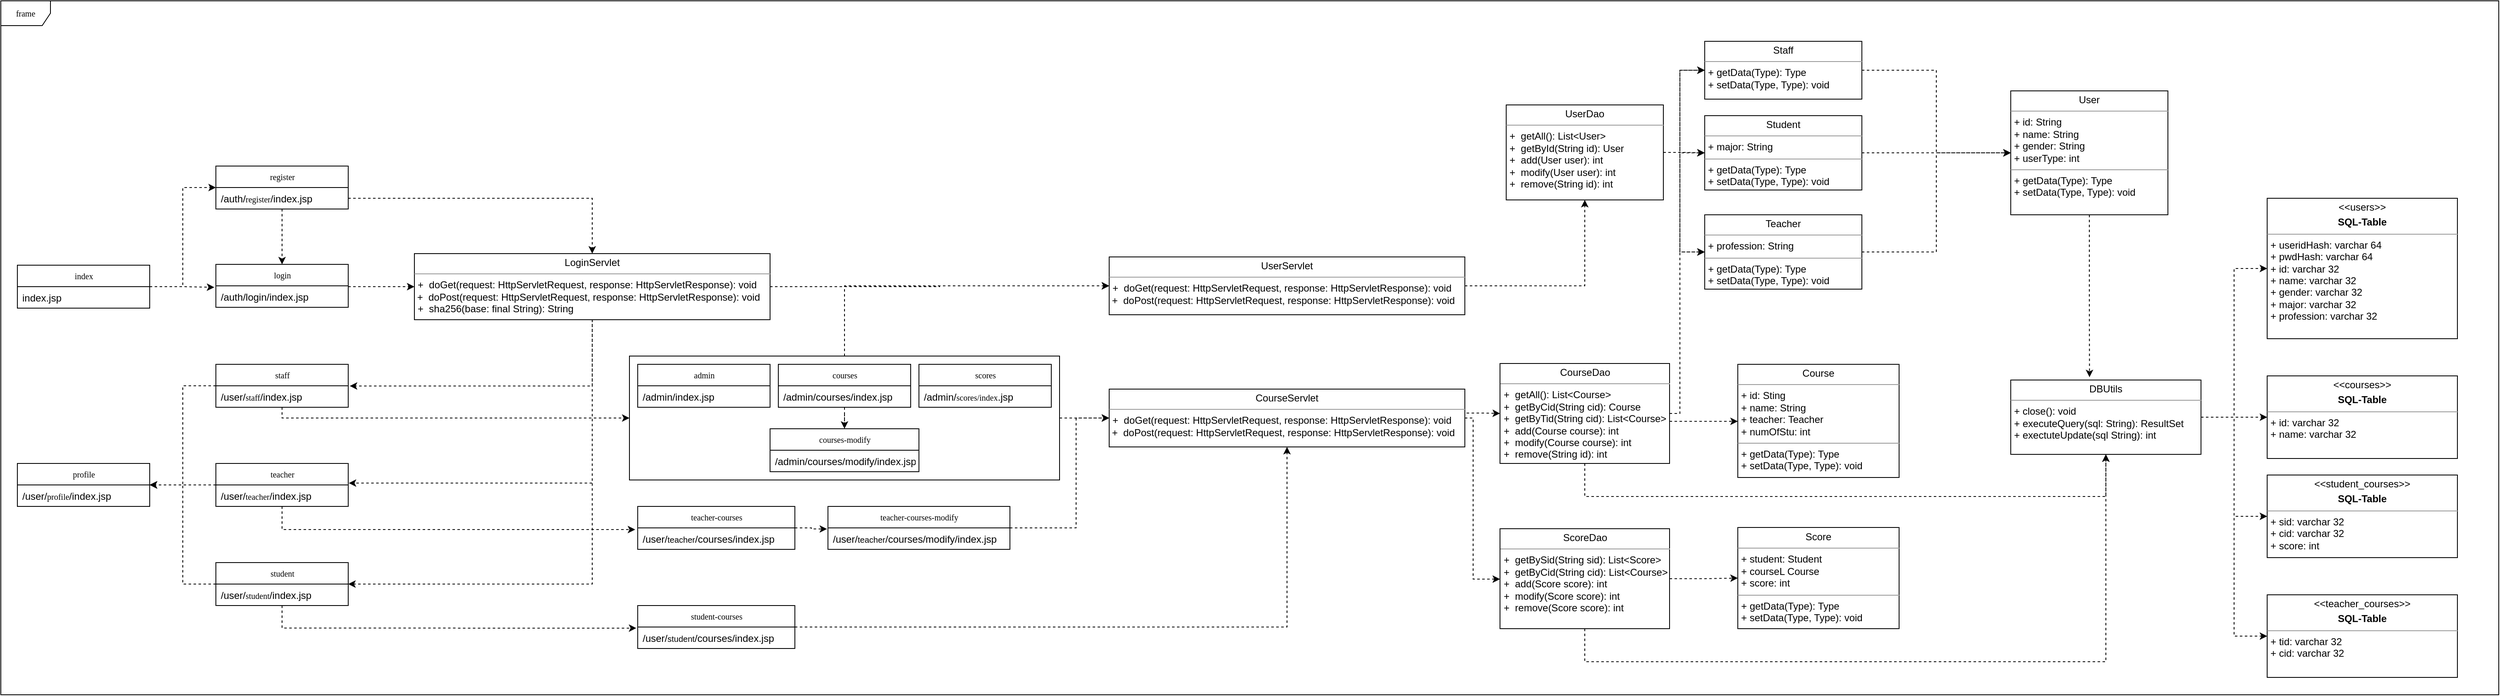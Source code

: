 <mxfile version="14.9.3" type="device"><diagram name="Page-1" id="c4acf3e9-155e-7222-9cf6-157b1a14988f"><mxGraphModel dx="1422" dy="2962" grid="1" gridSize="10" guides="1" tooltips="1" connect="1" arrows="1" fold="1" page="1" pageScale="1" pageWidth="850" pageHeight="1100" background="none" math="0" shadow="0"><root><mxCell id="0"/><mxCell id="1" parent="0"/><mxCell id="yhFn9Slzjiiw15T19xaP-1" value="frame" style="shape=umlFrame;whiteSpace=wrap;html=1;rounded=0;shadow=0;comic=0;labelBackgroundColor=none;strokeWidth=1;fontFamily=Verdana;fontSize=10;align=center;" parent="1" vertex="1"><mxGeometry x="20" y="-1120" width="3020" height="840" as="geometry"/></mxCell><mxCell id="yhFn9Slzjiiw15T19xaP-74" style="edgeStyle=orthogonalEdgeStyle;rounded=0;orthogonalLoop=1;jettySize=auto;html=1;entryX=0;entryY=0.5;entryDx=0;entryDy=0;dashed=1;" parent="1" source="yhFn9Slzjiiw15T19xaP-53" target="yhFn9Slzjiiw15T19xaP-21" edge="1"><mxGeometry relative="1" as="geometry"><Array as="points"><mxPoint x="1040" y="-775"/></Array></mxGeometry></mxCell><mxCell id="yhFn9Slzjiiw15T19xaP-75" style="edgeStyle=orthogonalEdgeStyle;rounded=0;orthogonalLoop=1;jettySize=auto;html=1;entryX=0;entryY=0.5;entryDx=0;entryDy=0;dashed=1;" parent="1" source="yhFn9Slzjiiw15T19xaP-53" target="yhFn9Slzjiiw15T19xaP-72" edge="1"><mxGeometry relative="1" as="geometry"/></mxCell><mxCell id="yhFn9Slzjiiw15T19xaP-53" value="" style="rounded=0;whiteSpace=wrap;html=1;fillColor=none;" parent="1" vertex="1"><mxGeometry x="780" y="-690" width="520" height="150" as="geometry"/></mxCell><mxCell id="yhFn9Slzjiiw15T19xaP-11" style="edgeStyle=orthogonalEdgeStyle;rounded=0;orthogonalLoop=1;jettySize=auto;html=1;exitX=1;exitY=0.5;exitDx=0;exitDy=0;entryX=-0.012;entryY=0.069;entryDx=0;entryDy=0;entryPerimeter=0;dashed=1;" parent="1" source="yhFn9Slzjiiw15T19xaP-2" target="yhFn9Slzjiiw15T19xaP-6" edge="1"><mxGeometry relative="1" as="geometry"/></mxCell><mxCell id="yhFn9Slzjiiw15T19xaP-12" style="edgeStyle=orthogonalEdgeStyle;rounded=0;orthogonalLoop=1;jettySize=auto;html=1;exitX=1;exitY=0.5;exitDx=0;exitDy=0;entryX=0;entryY=0.5;entryDx=0;entryDy=0;dashed=1;" parent="1" source="yhFn9Slzjiiw15T19xaP-2" target="yhFn9Slzjiiw15T19xaP-8" edge="1"><mxGeometry relative="1" as="geometry"/></mxCell><mxCell id="yhFn9Slzjiiw15T19xaP-2" value="index" style="swimlane;html=1;fontStyle=0;childLayout=stackLayout;horizontal=1;startSize=26;fillColor=none;horizontalStack=0;resizeParent=1;resizeLast=0;collapsible=1;marginBottom=0;swimlaneFillColor=#ffffff;rounded=0;shadow=0;comic=0;labelBackgroundColor=none;strokeWidth=1;fontFamily=Verdana;fontSize=10;align=center;" parent="1" vertex="1"><mxGeometry x="40" y="-800" width="160" height="52" as="geometry"/></mxCell><mxCell id="yhFn9Slzjiiw15T19xaP-3" value="index.jsp" style="text;html=1;strokeColor=none;fillColor=none;align=left;verticalAlign=top;spacingLeft=4;spacingRight=4;whiteSpace=wrap;overflow=hidden;rotatable=0;points=[[0,0.5],[1,0.5]];portConstraint=eastwest;" parent="yhFn9Slzjiiw15T19xaP-2" vertex="1"><mxGeometry y="26" width="160" height="26" as="geometry"/></mxCell><mxCell id="yhFn9Slzjiiw15T19xaP-28" style="edgeStyle=orthogonalEdgeStyle;rounded=0;orthogonalLoop=1;jettySize=auto;html=1;entryX=0;entryY=0.5;entryDx=0;entryDy=0;dashed=1;" parent="1" source="yhFn9Slzjiiw15T19xaP-5" target="yhFn9Slzjiiw15T19xaP-22" edge="1"><mxGeometry relative="1" as="geometry"><Array as="points"><mxPoint x="460" y="-774"/><mxPoint x="460" y="-774"/></Array></mxGeometry></mxCell><mxCell id="yhFn9Slzjiiw15T19xaP-5" value="login" style="swimlane;html=1;fontStyle=0;childLayout=stackLayout;horizontal=1;startSize=26;fillColor=none;horizontalStack=0;resizeParent=1;resizeLast=0;collapsible=1;marginBottom=0;swimlaneFillColor=#ffffff;rounded=0;shadow=0;comic=0;labelBackgroundColor=none;strokeWidth=1;fontFamily=Verdana;fontSize=10;align=center;" parent="1" vertex="1"><mxGeometry x="280" y="-801" width="160" height="52" as="geometry"/></mxCell><mxCell id="yhFn9Slzjiiw15T19xaP-6" value="/auth/login/index.jsp" style="text;html=1;strokeColor=none;fillColor=none;align=left;verticalAlign=top;spacingLeft=4;spacingRight=4;whiteSpace=wrap;overflow=hidden;rotatable=0;points=[[0,0.5],[1,0.5]];portConstraint=eastwest;" parent="yhFn9Slzjiiw15T19xaP-5" vertex="1"><mxGeometry y="26" width="160" height="26" as="geometry"/></mxCell><mxCell id="yhFn9Slzjiiw15T19xaP-35" style="edgeStyle=orthogonalEdgeStyle;rounded=0;orthogonalLoop=1;jettySize=auto;html=1;dashed=1;" parent="1" source="yhFn9Slzjiiw15T19xaP-8" target="yhFn9Slzjiiw15T19xaP-5" edge="1"><mxGeometry relative="1" as="geometry"/></mxCell><mxCell id="yhFn9Slzjiiw15T19xaP-8" value="register" style="swimlane;html=1;fontStyle=0;childLayout=stackLayout;horizontal=1;startSize=26;fillColor=none;horizontalStack=0;resizeParent=1;resizeLast=0;collapsible=1;marginBottom=0;swimlaneFillColor=#ffffff;rounded=0;shadow=0;comic=0;labelBackgroundColor=none;strokeWidth=1;fontFamily=Verdana;fontSize=10;align=center;" parent="1" vertex="1"><mxGeometry x="280" y="-920" width="160" height="52" as="geometry"><mxRectangle x="210" y="-602" width="80" height="26" as="alternateBounds"/></mxGeometry></mxCell><mxCell id="yhFn9Slzjiiw15T19xaP-9" value="/auth/&lt;span style=&quot;font-family: &amp;#34;verdana&amp;#34; ; font-size: 10px ; text-align: center&quot;&gt;register&lt;/span&gt;/index.jsp" style="text;html=1;strokeColor=none;fillColor=none;align=left;verticalAlign=top;spacingLeft=4;spacingRight=4;whiteSpace=wrap;overflow=hidden;rotatable=0;points=[[0,0.5],[1,0.5]];portConstraint=eastwest;" parent="yhFn9Slzjiiw15T19xaP-8" vertex="1"><mxGeometry y="26" width="160" height="26" as="geometry"/></mxCell><mxCell id="yhFn9Slzjiiw15T19xaP-56" style="edgeStyle=orthogonalEdgeStyle;rounded=0;orthogonalLoop=1;jettySize=auto;html=1;entryX=1;entryY=0.5;entryDx=0;entryDy=0;dashed=1;" parent="1" source="yhFn9Slzjiiw15T19xaP-15" target="yhFn9Slzjiiw15T19xaP-36" edge="1"><mxGeometry relative="1" as="geometry"/></mxCell><mxCell id="yhFn9Slzjiiw15T19xaP-62" style="edgeStyle=orthogonalEdgeStyle;rounded=0;orthogonalLoop=1;jettySize=auto;html=1;entryX=0;entryY=0.5;entryDx=0;entryDy=0;dashed=1;" parent="1" source="yhFn9Slzjiiw15T19xaP-15" target="yhFn9Slzjiiw15T19xaP-53" edge="1"><mxGeometry relative="1" as="geometry"><Array as="points"><mxPoint x="360" y="-615"/></Array></mxGeometry></mxCell><mxCell id="yhFn9Slzjiiw15T19xaP-15" value="staff" style="swimlane;html=1;fontStyle=0;childLayout=stackLayout;horizontal=1;startSize=26;fillColor=none;horizontalStack=0;resizeParent=1;resizeLast=0;collapsible=1;marginBottom=0;swimlaneFillColor=#ffffff;rounded=0;shadow=0;comic=0;labelBackgroundColor=none;strokeWidth=1;fontFamily=Verdana;fontSize=10;align=center;" parent="1" vertex="1"><mxGeometry x="280" y="-680" width="160" height="52" as="geometry"><mxRectangle x="210" y="-602" width="80" height="26" as="alternateBounds"/></mxGeometry></mxCell><mxCell id="yhFn9Slzjiiw15T19xaP-16" value="/user/&lt;span style=&quot;font-family: &amp;#34;verdana&amp;#34; ; font-size: 10px ; text-align: center&quot;&gt;staff&lt;/span&gt;/index.jsp" style="text;html=1;strokeColor=none;fillColor=none;align=left;verticalAlign=top;spacingLeft=4;spacingRight=4;whiteSpace=wrap;overflow=hidden;rotatable=0;points=[[0,0.5],[1,0.5]];portConstraint=eastwest;" parent="yhFn9Slzjiiw15T19xaP-15" vertex="1"><mxGeometry y="26" width="160" height="26" as="geometry"/></mxCell><mxCell id="yhFn9Slzjiiw15T19xaP-57" style="edgeStyle=orthogonalEdgeStyle;rounded=0;orthogonalLoop=1;jettySize=auto;html=1;dashed=1;" parent="1" source="yhFn9Slzjiiw15T19xaP-17" edge="1"><mxGeometry relative="1" as="geometry"><mxPoint x="200" y="-534.0" as="targetPoint"/></mxGeometry></mxCell><mxCell id="yhFn9Slzjiiw15T19xaP-67" style="edgeStyle=orthogonalEdgeStyle;rounded=0;orthogonalLoop=1;jettySize=auto;html=1;entryX=-0.016;entryY=0.077;entryDx=0;entryDy=0;entryPerimeter=0;dashed=1;" parent="1" source="yhFn9Slzjiiw15T19xaP-17" target="yhFn9Slzjiiw15T19xaP-66" edge="1"><mxGeometry relative="1" as="geometry"/></mxCell><mxCell id="yhFn9Slzjiiw15T19xaP-17" value="teacher" style="swimlane;html=1;fontStyle=0;childLayout=stackLayout;horizontal=1;startSize=26;fillColor=none;horizontalStack=0;resizeParent=1;resizeLast=0;collapsible=1;marginBottom=0;swimlaneFillColor=#ffffff;rounded=0;shadow=0;comic=0;labelBackgroundColor=none;strokeWidth=1;fontFamily=Verdana;fontSize=10;align=center;" parent="1" vertex="1"><mxGeometry x="280" y="-560" width="160" height="52" as="geometry"><mxRectangle x="210" y="-602" width="80" height="26" as="alternateBounds"/></mxGeometry></mxCell><mxCell id="yhFn9Slzjiiw15T19xaP-18" value="/user/&lt;span style=&quot;font-family: &amp;#34;verdana&amp;#34; ; font-size: 10px ; text-align: center&quot;&gt;teacher&lt;/span&gt;/index.jsp" style="text;html=1;strokeColor=none;fillColor=none;align=left;verticalAlign=top;spacingLeft=4;spacingRight=4;whiteSpace=wrap;overflow=hidden;rotatable=0;points=[[0,0.5],[1,0.5]];portConstraint=eastwest;" parent="yhFn9Slzjiiw15T19xaP-17" vertex="1"><mxGeometry y="26" width="160" height="26" as="geometry"/></mxCell><mxCell id="yhFn9Slzjiiw15T19xaP-59" style="edgeStyle=orthogonalEdgeStyle;rounded=0;orthogonalLoop=1;jettySize=auto;html=1;entryX=1;entryY=0.5;entryDx=0;entryDy=0;dashed=1;" parent="1" source="yhFn9Slzjiiw15T19xaP-19" target="yhFn9Slzjiiw15T19xaP-36" edge="1"><mxGeometry relative="1" as="geometry"/></mxCell><mxCell id="yhFn9Slzjiiw15T19xaP-68" style="edgeStyle=orthogonalEdgeStyle;rounded=0;orthogonalLoop=1;jettySize=auto;html=1;entryX=-0.009;entryY=0.051;entryDx=0;entryDy=0;entryPerimeter=0;dashed=1;" parent="1" source="yhFn9Slzjiiw15T19xaP-19" target="yhFn9Slzjiiw15T19xaP-64" edge="1"><mxGeometry relative="1" as="geometry"/></mxCell><mxCell id="yhFn9Slzjiiw15T19xaP-19" value="student" style="swimlane;html=1;fontStyle=0;childLayout=stackLayout;horizontal=1;startSize=26;fillColor=none;horizontalStack=0;resizeParent=1;resizeLast=0;collapsible=1;marginBottom=0;swimlaneFillColor=#ffffff;rounded=0;shadow=0;comic=0;labelBackgroundColor=none;strokeWidth=1;fontFamily=Verdana;fontSize=10;align=center;" parent="1" vertex="1"><mxGeometry x="280" y="-440" width="160" height="52" as="geometry"><mxRectangle x="210" y="-602" width="80" height="26" as="alternateBounds"/></mxGeometry></mxCell><mxCell id="yhFn9Slzjiiw15T19xaP-20" value="/user/&lt;span style=&quot;font-family: &amp;#34;verdana&amp;#34; ; font-size: 10px ; text-align: center&quot;&gt;student&lt;/span&gt;/index.jsp" style="text;html=1;strokeColor=none;fillColor=none;align=left;verticalAlign=top;spacingLeft=4;spacingRight=4;whiteSpace=wrap;overflow=hidden;rotatable=0;points=[[0,0.5],[1,0.5]];portConstraint=eastwest;" parent="yhFn9Slzjiiw15T19xaP-19" vertex="1"><mxGeometry y="26" width="160" height="26" as="geometry"/></mxCell><mxCell id="yhFn9Slzjiiw15T19xaP-113" style="edgeStyle=orthogonalEdgeStyle;rounded=0;orthogonalLoop=1;jettySize=auto;html=1;entryX=0.5;entryY=1;entryDx=0;entryDy=0;dashed=1;" parent="1" source="yhFn9Slzjiiw15T19xaP-21" target="yhFn9Slzjiiw15T19xaP-81" edge="1"><mxGeometry relative="1" as="geometry"/></mxCell><mxCell id="yhFn9Slzjiiw15T19xaP-21" value="&lt;p style=&quot;margin: 0px ; margin-top: 4px ; text-align: center&quot;&gt;UserServlet&lt;/p&gt;&lt;hr size=&quot;1&quot;&gt;&lt;p style=&quot;margin: 0px ; margin-left: 4px&quot;&gt;+&amp;nbsp; doGet(request: HttpServletRequest, response: HttpServletResponse): void&lt;/p&gt;&amp;nbsp;+&amp;nbsp; doPost(request: HttpServletRequest, response: HttpServletResponse): void" style="verticalAlign=top;align=left;overflow=fill;fontSize=12;fontFamily=Helvetica;html=1;rounded=0;shadow=0;comic=0;labelBackgroundColor=none;strokeWidth=1" parent="1" vertex="1"><mxGeometry x="1360" y="-810" width="430" height="70" as="geometry"/></mxCell><mxCell id="yhFn9Slzjiiw15T19xaP-30" style="edgeStyle=orthogonalEdgeStyle;rounded=0;orthogonalLoop=1;jettySize=auto;html=1;entryX=1.004;entryY=-0.086;entryDx=0;entryDy=0;entryPerimeter=0;dashed=1;" parent="1" source="yhFn9Slzjiiw15T19xaP-22" target="yhFn9Slzjiiw15T19xaP-18" edge="1"><mxGeometry relative="1" as="geometry"/></mxCell><mxCell id="yhFn9Slzjiiw15T19xaP-31" style="edgeStyle=orthogonalEdgeStyle;rounded=0;orthogonalLoop=1;jettySize=auto;html=1;entryX=1.012;entryY=0.046;entryDx=0;entryDy=0;entryPerimeter=0;dashed=1;" parent="1" edge="1"><mxGeometry relative="1" as="geometry"><mxPoint x="735" y="-735" as="sourcePoint"/><mxPoint x="441.92" y="-653.804" as="targetPoint"/><Array as="points"><mxPoint x="735" y="-654"/></Array></mxGeometry></mxCell><mxCell id="yhFn9Slzjiiw15T19xaP-32" style="edgeStyle=orthogonalEdgeStyle;rounded=0;orthogonalLoop=1;jettySize=auto;html=1;entryX=1;entryY=0.5;entryDx=0;entryDy=0;dashed=1;" parent="1" source="yhFn9Slzjiiw15T19xaP-22" target="yhFn9Slzjiiw15T19xaP-19" edge="1"><mxGeometry relative="1" as="geometry"><Array as="points"><mxPoint x="735" y="-414"/></Array></mxGeometry></mxCell><mxCell id="yhFn9Slzjiiw15T19xaP-73" style="edgeStyle=orthogonalEdgeStyle;rounded=0;orthogonalLoop=1;jettySize=auto;html=1;entryX=0;entryY=0.5;entryDx=0;entryDy=0;dashed=1;" parent="1" source="yhFn9Slzjiiw15T19xaP-22" target="yhFn9Slzjiiw15T19xaP-21" edge="1"><mxGeometry relative="1" as="geometry"/></mxCell><mxCell id="yhFn9Slzjiiw15T19xaP-22" value="&lt;p style=&quot;margin: 0px ; margin-top: 4px ; text-align: center&quot;&gt;LoginServlet&lt;/p&gt;&lt;hr size=&quot;1&quot;&gt;&lt;p style=&quot;margin: 0px ; margin-left: 4px&quot;&gt;+&amp;nbsp; doGet(request: HttpServletRequest, response: HttpServletResponse): void&lt;/p&gt;&amp;nbsp;+&amp;nbsp; doPost(request: HttpServletRequest, response: HttpServletResponse): void&lt;br&gt;&lt;p style=&quot;margin: 0px ; margin-left: 4px&quot;&gt;+&amp;nbsp; sha256(base: final String): String&lt;/p&gt;" style="verticalAlign=top;align=left;overflow=fill;fontSize=12;fontFamily=Helvetica;html=1;rounded=0;shadow=0;comic=0;labelBackgroundColor=none;strokeWidth=1" parent="1" vertex="1"><mxGeometry x="520" y="-814" width="430" height="80" as="geometry"/></mxCell><mxCell id="yhFn9Slzjiiw15T19xaP-34" style="edgeStyle=orthogonalEdgeStyle;rounded=0;orthogonalLoop=1;jettySize=auto;html=1;dashed=1;entryX=0.5;entryY=0;entryDx=0;entryDy=0;" parent="1" source="yhFn9Slzjiiw15T19xaP-9" target="yhFn9Slzjiiw15T19xaP-22" edge="1"><mxGeometry relative="1" as="geometry"><mxPoint x="520" y="-881" as="targetPoint"/></mxGeometry></mxCell><mxCell id="yhFn9Slzjiiw15T19xaP-36" value="profile" style="swimlane;html=1;fontStyle=0;childLayout=stackLayout;horizontal=1;startSize=26;fillColor=none;horizontalStack=0;resizeParent=1;resizeLast=0;collapsible=1;marginBottom=0;swimlaneFillColor=#ffffff;rounded=0;shadow=0;comic=0;labelBackgroundColor=none;strokeWidth=1;fontFamily=Verdana;fontSize=10;align=center;" parent="1" vertex="1"><mxGeometry x="40" y="-560" width="160" height="52" as="geometry"><mxRectangle x="210" y="-602" width="80" height="26" as="alternateBounds"/></mxGeometry></mxCell><mxCell id="yhFn9Slzjiiw15T19xaP-37" value="&lt;div style=&quot;text-align: center&quot;&gt;&lt;span&gt;/user/&lt;/span&gt;&lt;span style=&quot;font-size: 10px&quot;&gt;&lt;font face=&quot;verdana&quot;&gt;profile&lt;/font&gt;&lt;/span&gt;&lt;span&gt;/index.jsp&lt;/span&gt;&lt;/div&gt;" style="text;html=1;strokeColor=none;fillColor=none;align=left;verticalAlign=top;spacingLeft=4;spacingRight=4;whiteSpace=wrap;overflow=hidden;rotatable=0;points=[[0,0.5],[1,0.5]];portConstraint=eastwest;" parent="yhFn9Slzjiiw15T19xaP-36" vertex="1"><mxGeometry y="26" width="160" height="26" as="geometry"/></mxCell><mxCell id="yhFn9Slzjiiw15T19xaP-38" value="admin" style="swimlane;html=1;fontStyle=0;childLayout=stackLayout;horizontal=1;startSize=26;fillColor=none;horizontalStack=0;resizeParent=1;resizeLast=0;collapsible=1;marginBottom=0;swimlaneFillColor=#ffffff;rounded=0;shadow=0;comic=0;labelBackgroundColor=none;strokeWidth=1;fontFamily=Verdana;fontSize=10;align=center;" parent="1" vertex="1"><mxGeometry x="790" y="-680" width="160" height="52" as="geometry"><mxRectangle x="210" y="-602" width="80" height="26" as="alternateBounds"/></mxGeometry></mxCell><mxCell id="yhFn9Slzjiiw15T19xaP-39" value="/admin/index.jsp" style="text;html=1;strokeColor=none;fillColor=none;align=left;verticalAlign=top;spacingLeft=4;spacingRight=4;whiteSpace=wrap;overflow=hidden;rotatable=0;points=[[0,0.5],[1,0.5]];portConstraint=eastwest;" parent="yhFn9Slzjiiw15T19xaP-38" vertex="1"><mxGeometry y="26" width="160" height="26" as="geometry"/></mxCell><mxCell id="yhFn9Slzjiiw15T19xaP-55" style="edgeStyle=orthogonalEdgeStyle;rounded=0;orthogonalLoop=1;jettySize=auto;html=1;dashed=1;" parent="1" source="yhFn9Slzjiiw15T19xaP-40" target="yhFn9Slzjiiw15T19xaP-48" edge="1"><mxGeometry relative="1" as="geometry"/></mxCell><mxCell id="yhFn9Slzjiiw15T19xaP-40" value="courses" style="swimlane;html=1;fontStyle=0;childLayout=stackLayout;horizontal=1;startSize=26;fillColor=none;horizontalStack=0;resizeParent=1;resizeLast=0;collapsible=1;marginBottom=0;swimlaneFillColor=#ffffff;rounded=0;shadow=0;comic=0;labelBackgroundColor=none;strokeWidth=1;fontFamily=Verdana;fontSize=10;align=center;" parent="1" vertex="1"><mxGeometry x="960" y="-680" width="160" height="52" as="geometry"><mxRectangle x="210" y="-602" width="80" height="26" as="alternateBounds"/></mxGeometry></mxCell><mxCell id="yhFn9Slzjiiw15T19xaP-41" value="/admin/courses/index.jsp" style="text;html=1;strokeColor=none;fillColor=none;align=left;verticalAlign=top;spacingLeft=4;spacingRight=4;whiteSpace=wrap;overflow=hidden;rotatable=0;points=[[0,0.5],[1,0.5]];portConstraint=eastwest;" parent="yhFn9Slzjiiw15T19xaP-40" vertex="1"><mxGeometry y="26" width="160" height="26" as="geometry"/></mxCell><mxCell id="yhFn9Slzjiiw15T19xaP-46" value="scores" style="swimlane;html=1;fontStyle=0;childLayout=stackLayout;horizontal=1;startSize=26;fillColor=none;horizontalStack=0;resizeParent=1;resizeLast=0;collapsible=1;marginBottom=0;swimlaneFillColor=#ffffff;rounded=0;shadow=0;comic=0;labelBackgroundColor=none;strokeWidth=1;fontFamily=Verdana;fontSize=10;align=center;" parent="1" vertex="1"><mxGeometry x="1130" y="-680" width="160" height="52" as="geometry"><mxRectangle x="210" y="-602" width="80" height="26" as="alternateBounds"/></mxGeometry></mxCell><mxCell id="yhFn9Slzjiiw15T19xaP-47" value="/admin/&lt;span style=&quot;font-family: &amp;#34;verdana&amp;#34; ; font-size: 10px ; text-align: center&quot;&gt;scores/index&lt;/span&gt;.jsp" style="text;html=1;strokeColor=none;fillColor=none;align=left;verticalAlign=top;spacingLeft=4;spacingRight=4;whiteSpace=wrap;overflow=hidden;rotatable=0;points=[[0,0.5],[1,0.5]];portConstraint=eastwest;" parent="yhFn9Slzjiiw15T19xaP-46" vertex="1"><mxGeometry y="26" width="160" height="26" as="geometry"/></mxCell><mxCell id="yhFn9Slzjiiw15T19xaP-48" value="courses-modify" style="swimlane;html=1;fontStyle=0;childLayout=stackLayout;horizontal=1;startSize=26;fillColor=none;horizontalStack=0;resizeParent=1;resizeLast=0;collapsible=1;marginBottom=0;swimlaneFillColor=#ffffff;rounded=0;shadow=0;comic=0;labelBackgroundColor=none;strokeWidth=1;fontFamily=Verdana;fontSize=10;align=center;" parent="1" vertex="1"><mxGeometry x="950" y="-602" width="180" height="52" as="geometry"><mxRectangle x="210" y="-602" width="80" height="26" as="alternateBounds"/></mxGeometry></mxCell><mxCell id="yhFn9Slzjiiw15T19xaP-49" value="/admin/courses/modify/index.jsp" style="text;html=1;strokeColor=none;fillColor=none;align=left;verticalAlign=top;spacingLeft=4;spacingRight=4;whiteSpace=wrap;overflow=hidden;rotatable=0;points=[[0,0.5],[1,0.5]];portConstraint=eastwest;" parent="yhFn9Slzjiiw15T19xaP-48" vertex="1"><mxGeometry y="26" width="180" height="26" as="geometry"/></mxCell><mxCell id="yhFn9Slzjiiw15T19xaP-77" style="edgeStyle=orthogonalEdgeStyle;rounded=0;orthogonalLoop=1;jettySize=auto;html=1;entryX=0.5;entryY=1;entryDx=0;entryDy=0;dashed=1;" parent="1" source="yhFn9Slzjiiw15T19xaP-63" target="yhFn9Slzjiiw15T19xaP-72" edge="1"><mxGeometry relative="1" as="geometry"/></mxCell><mxCell id="yhFn9Slzjiiw15T19xaP-63" value="student-courses" style="swimlane;html=1;fontStyle=0;childLayout=stackLayout;horizontal=1;startSize=26;fillColor=none;horizontalStack=0;resizeParent=1;resizeLast=0;collapsible=1;marginBottom=0;swimlaneFillColor=#ffffff;rounded=0;shadow=0;comic=0;labelBackgroundColor=none;strokeWidth=1;fontFamily=Verdana;fontSize=10;align=center;" parent="1" vertex="1"><mxGeometry x="790" y="-388" width="190" height="52" as="geometry"><mxRectangle x="210" y="-602" width="80" height="26" as="alternateBounds"/></mxGeometry></mxCell><mxCell id="yhFn9Slzjiiw15T19xaP-64" value="/user/&lt;span style=&quot;font-size: 10px ; text-align: center&quot;&gt;student&lt;/span&gt;/courses/index.jsp" style="text;html=1;strokeColor=none;fillColor=none;align=left;verticalAlign=top;spacingLeft=4;spacingRight=4;whiteSpace=wrap;overflow=hidden;rotatable=0;points=[[0,0.5],[1,0.5]];portConstraint=eastwest;" parent="yhFn9Slzjiiw15T19xaP-63" vertex="1"><mxGeometry y="26" width="190" height="26" as="geometry"/></mxCell><mxCell id="yhFn9Slzjiiw15T19xaP-71" style="edgeStyle=orthogonalEdgeStyle;rounded=0;orthogonalLoop=1;jettySize=auto;html=1;entryX=-0.005;entryY=0.051;entryDx=0;entryDy=0;entryPerimeter=0;dashed=1;" parent="1" source="yhFn9Slzjiiw15T19xaP-65" target="yhFn9Slzjiiw15T19xaP-70" edge="1"><mxGeometry relative="1" as="geometry"><Array as="points"><mxPoint x="1000" y="-482"/><mxPoint x="1000" y="-481"/></Array></mxGeometry></mxCell><mxCell id="yhFn9Slzjiiw15T19xaP-65" value="teacher-courses" style="swimlane;html=1;fontStyle=0;childLayout=stackLayout;horizontal=1;startSize=26;fillColor=none;horizontalStack=0;resizeParent=1;resizeLast=0;collapsible=1;marginBottom=0;swimlaneFillColor=#ffffff;rounded=0;shadow=0;comic=0;labelBackgroundColor=none;strokeWidth=1;fontFamily=Verdana;fontSize=10;align=center;" parent="1" vertex="1"><mxGeometry x="790" y="-508" width="190" height="52" as="geometry"><mxRectangle x="210" y="-602" width="80" height="26" as="alternateBounds"/></mxGeometry></mxCell><mxCell id="yhFn9Slzjiiw15T19xaP-66" value="/user/&lt;span style=&quot;font-size: 10px ; text-align: center&quot;&gt;teacher&lt;/span&gt;/courses/index.jsp" style="text;html=1;strokeColor=none;fillColor=none;align=left;verticalAlign=top;spacingLeft=4;spacingRight=4;whiteSpace=wrap;overflow=hidden;rotatable=0;points=[[0,0.5],[1,0.5]];portConstraint=eastwest;" parent="yhFn9Slzjiiw15T19xaP-65" vertex="1"><mxGeometry y="26" width="190" height="26" as="geometry"/></mxCell><mxCell id="yhFn9Slzjiiw15T19xaP-76" style="edgeStyle=orthogonalEdgeStyle;rounded=0;orthogonalLoop=1;jettySize=auto;html=1;entryX=0;entryY=0.5;entryDx=0;entryDy=0;dashed=1;" parent="1" source="yhFn9Slzjiiw15T19xaP-69" target="yhFn9Slzjiiw15T19xaP-72" edge="1"><mxGeometry relative="1" as="geometry"><Array as="points"><mxPoint x="1320" y="-482"/><mxPoint x="1320" y="-615"/></Array></mxGeometry></mxCell><mxCell id="yhFn9Slzjiiw15T19xaP-69" value="teacher-courses-modify" style="swimlane;html=1;fontStyle=0;childLayout=stackLayout;horizontal=1;startSize=26;fillColor=none;horizontalStack=0;resizeParent=1;resizeLast=0;collapsible=1;marginBottom=0;swimlaneFillColor=#ffffff;rounded=0;shadow=0;comic=0;labelBackgroundColor=none;strokeWidth=1;fontFamily=Verdana;fontSize=10;align=center;" parent="1" vertex="1"><mxGeometry x="1020" y="-508" width="220" height="52" as="geometry"><mxRectangle x="210" y="-602" width="80" height="26" as="alternateBounds"/></mxGeometry></mxCell><mxCell id="yhFn9Slzjiiw15T19xaP-70" value="/user/&lt;span style=&quot;font-size: 10px ; text-align: center&quot;&gt;teacher&lt;/span&gt;/courses/modify/index.jsp" style="text;html=1;strokeColor=none;fillColor=none;align=left;verticalAlign=top;spacingLeft=4;spacingRight=4;whiteSpace=wrap;overflow=hidden;rotatable=0;points=[[0,0.5],[1,0.5]];portConstraint=eastwest;" parent="yhFn9Slzjiiw15T19xaP-69" vertex="1"><mxGeometry y="26" width="220" height="26" as="geometry"/></mxCell><mxCell id="b1oVrRL7e371tkWSNEaW-11" style="edgeStyle=orthogonalEdgeStyle;rounded=0;orthogonalLoop=1;jettySize=auto;html=1;entryX=0;entryY=0.5;entryDx=0;entryDy=0;dashed=1;exitX=1.005;exitY=0.414;exitDx=0;exitDy=0;exitPerimeter=0;" edge="1" parent="1" source="yhFn9Slzjiiw15T19xaP-72" target="yhFn9Slzjiiw15T19xaP-85"><mxGeometry relative="1" as="geometry"/></mxCell><mxCell id="b1oVrRL7e371tkWSNEaW-12" style="edgeStyle=orthogonalEdgeStyle;rounded=0;orthogonalLoop=1;jettySize=auto;html=1;dashed=1;" edge="1" parent="1" source="yhFn9Slzjiiw15T19xaP-72" target="b1oVrRL7e371tkWSNEaW-5"><mxGeometry relative="1" as="geometry"><Array as="points"><mxPoint x="1800" y="-615"/><mxPoint x="1800" y="-420"/></Array></mxGeometry></mxCell><mxCell id="yhFn9Slzjiiw15T19xaP-72" value="&lt;p style=&quot;margin: 0px ; margin-top: 4px ; text-align: center&quot;&gt;CourseServlet&lt;/p&gt;&lt;hr size=&quot;1&quot;&gt;&lt;p style=&quot;margin: 0px ; margin-left: 4px&quot;&gt;+&amp;nbsp; doGet(request: HttpServletRequest, response: HttpServletResponse): void&lt;/p&gt;&amp;nbsp;+&amp;nbsp; doPost(request: HttpServletRequest, response: HttpServletResponse): void" style="verticalAlign=top;align=left;overflow=fill;fontSize=12;fontFamily=Helvetica;html=1;rounded=0;shadow=0;comic=0;labelBackgroundColor=none;strokeWidth=1" parent="1" vertex="1"><mxGeometry x="1360" y="-650" width="430" height="70" as="geometry"/></mxCell><mxCell id="yhFn9Slzjiiw15T19xaP-107" style="edgeStyle=orthogonalEdgeStyle;rounded=0;orthogonalLoop=1;jettySize=auto;html=1;entryX=0;entryY=0.5;entryDx=0;entryDy=0;dashed=1;" parent="1" source="yhFn9Slzjiiw15T19xaP-78" target="yhFn9Slzjiiw15T19xaP-104" edge="1"><mxGeometry relative="1" as="geometry"/></mxCell><mxCell id="yhFn9Slzjiiw15T19xaP-108" style="edgeStyle=orthogonalEdgeStyle;rounded=0;orthogonalLoop=1;jettySize=auto;html=1;entryX=0;entryY=0.5;entryDx=0;entryDy=0;dashed=1;" parent="1" source="yhFn9Slzjiiw15T19xaP-78" target="yhFn9Slzjiiw15T19xaP-105" edge="1"><mxGeometry relative="1" as="geometry"/></mxCell><mxCell id="yhFn9Slzjiiw15T19xaP-109" style="edgeStyle=orthogonalEdgeStyle;rounded=0;orthogonalLoop=1;jettySize=auto;html=1;entryX=0;entryY=0.5;entryDx=0;entryDy=0;dashed=1;" parent="1" source="yhFn9Slzjiiw15T19xaP-78" target="yhFn9Slzjiiw15T19xaP-106" edge="1"><mxGeometry relative="1" as="geometry"/></mxCell><mxCell id="yhFn9Slzjiiw15T19xaP-111" style="edgeStyle=orthogonalEdgeStyle;rounded=0;orthogonalLoop=1;jettySize=auto;html=1;entryX=0;entryY=0.5;entryDx=0;entryDy=0;dashed=1;" parent="1" source="yhFn9Slzjiiw15T19xaP-78" target="yhFn9Slzjiiw15T19xaP-110" edge="1"><mxGeometry relative="1" as="geometry"/></mxCell><mxCell id="yhFn9Slzjiiw15T19xaP-78" value="&lt;p style=&quot;margin: 0px ; margin-top: 4px ; text-align: center&quot;&gt;DBUtils&lt;/p&gt;&lt;hr size=&quot;1&quot;&gt;&lt;p style=&quot;margin: 0px ; margin-left: 4px&quot;&gt;+ close(): void&lt;br&gt;+ executeQuery(sql: String): ResultSet&lt;/p&gt;&lt;p style=&quot;margin: 0px ; margin-left: 4px&quot;&gt;+ exectuteUpdate(sql String): int&lt;/p&gt;" style="verticalAlign=top;align=left;overflow=fill;fontSize=12;fontFamily=Helvetica;html=1;rounded=0;shadow=0;comic=0;labelBackgroundColor=none;strokeWidth=1" parent="1" vertex="1"><mxGeometry x="2450" y="-661" width="230" height="90" as="geometry"/></mxCell><mxCell id="yhFn9Slzjiiw15T19xaP-98" style="edgeStyle=orthogonalEdgeStyle;rounded=0;orthogonalLoop=1;jettySize=auto;html=1;entryX=0.414;entryY=-0.038;entryDx=0;entryDy=0;entryPerimeter=0;dashed=1;" parent="1" source="yhFn9Slzjiiw15T19xaP-79" target="yhFn9Slzjiiw15T19xaP-78" edge="1"><mxGeometry relative="1" as="geometry"/></mxCell><mxCell id="yhFn9Slzjiiw15T19xaP-79" value="&lt;p style=&quot;margin: 0px ; margin-top: 4px ; text-align: center&quot;&gt;User&lt;/p&gt;&lt;hr size=&quot;1&quot;&gt;&lt;p style=&quot;margin: 0px ; margin-left: 4px&quot;&gt;+ id: String&lt;br&gt;+ name: String&lt;/p&gt;&lt;p style=&quot;margin: 0px ; margin-left: 4px&quot;&gt;+ gender: String&lt;/p&gt;&lt;p style=&quot;margin: 0px ; margin-left: 4px&quot;&gt;+ userType: int&lt;/p&gt;&lt;hr size=&quot;1&quot;&gt;&lt;p style=&quot;margin: 0px ; margin-left: 4px&quot;&gt;+ getData(Type): Type&lt;br&gt;+ setData(Type, Type): void&lt;/p&gt;" style="verticalAlign=top;align=left;overflow=fill;fontSize=12;fontFamily=Helvetica;html=1;rounded=0;shadow=0;comic=0;labelBackgroundColor=none;strokeWidth=1" parent="1" vertex="1"><mxGeometry x="2450" y="-1011" width="190" height="150" as="geometry"/></mxCell><mxCell id="yhFn9Slzjiiw15T19xaP-90" style="edgeStyle=orthogonalEdgeStyle;rounded=0;orthogonalLoop=1;jettySize=auto;html=1;entryX=0;entryY=0.5;entryDx=0;entryDy=0;dashed=1;" parent="1" source="yhFn9Slzjiiw15T19xaP-81" target="yhFn9Slzjiiw15T19xaP-86" edge="1"><mxGeometry relative="1" as="geometry"><Array as="points"><mxPoint x="2050" y="-936"/><mxPoint x="2050" y="-1036"/></Array></mxGeometry></mxCell><mxCell id="yhFn9Slzjiiw15T19xaP-91" style="edgeStyle=orthogonalEdgeStyle;rounded=0;orthogonalLoop=1;jettySize=auto;html=1;entryX=0;entryY=0.5;entryDx=0;entryDy=0;dashed=1;" parent="1" source="yhFn9Slzjiiw15T19xaP-81" target="yhFn9Slzjiiw15T19xaP-83" edge="1"><mxGeometry relative="1" as="geometry"/></mxCell><mxCell id="yhFn9Slzjiiw15T19xaP-92" style="edgeStyle=orthogonalEdgeStyle;rounded=0;orthogonalLoop=1;jettySize=auto;html=1;entryX=0;entryY=0.5;entryDx=0;entryDy=0;dashed=1;" parent="1" source="yhFn9Slzjiiw15T19xaP-81" target="yhFn9Slzjiiw15T19xaP-84" edge="1"><mxGeometry relative="1" as="geometry"><Array as="points"><mxPoint x="2050" y="-936"/><mxPoint x="2050" y="-816"/></Array></mxGeometry></mxCell><mxCell id="yhFn9Slzjiiw15T19xaP-81" value="&lt;p style=&quot;margin: 0px ; margin-top: 4px ; text-align: center&quot;&gt;UserDao&lt;/p&gt;&lt;hr size=&quot;1&quot;&gt;&lt;p style=&quot;margin: 0px ; margin-left: 4px&quot;&gt;+&amp;nbsp; getAll():&amp;nbsp;List&amp;lt;User&amp;gt;&lt;/p&gt;&lt;p style=&quot;margin: 0px ; margin-left: 4px&quot;&gt;+&amp;nbsp; getById(String id): User&lt;/p&gt;&lt;p style=&quot;margin: 0px ; margin-left: 4px&quot;&gt;+&amp;nbsp; add(User user):&amp;nbsp;int&lt;/p&gt;&lt;p style=&quot;margin: 0px ; margin-left: 4px&quot;&gt;+&amp;nbsp; modify(User user):&amp;nbsp;int&lt;/p&gt;&lt;p style=&quot;margin: 0px ; margin-left: 4px&quot;&gt;+&amp;nbsp; remove(String id):&amp;nbsp;int&lt;/p&gt;" style="verticalAlign=top;align=left;overflow=fill;fontSize=12;fontFamily=Helvetica;html=1;rounded=0;shadow=0;comic=0;labelBackgroundColor=none;strokeWidth=1" parent="1" vertex="1"><mxGeometry x="1840" y="-994" width="190" height="115" as="geometry"/></mxCell><mxCell id="yhFn9Slzjiiw15T19xaP-88" style="edgeStyle=orthogonalEdgeStyle;rounded=0;orthogonalLoop=1;jettySize=auto;html=1;dashed=1;" parent="1" source="yhFn9Slzjiiw15T19xaP-83" target="yhFn9Slzjiiw15T19xaP-79" edge="1"><mxGeometry relative="1" as="geometry"/></mxCell><mxCell id="yhFn9Slzjiiw15T19xaP-83" value="&lt;p style=&quot;margin: 0px ; margin-top: 4px ; text-align: center&quot;&gt;Student&lt;/p&gt;&lt;hr size=&quot;1&quot;&gt;&lt;p style=&quot;margin: 0px ; margin-left: 4px&quot;&gt;+ major: String&lt;br&gt;&lt;/p&gt;&lt;hr size=&quot;1&quot;&gt;&lt;p style=&quot;margin: 0px ; margin-left: 4px&quot;&gt;+ getData(Type): Type&lt;br&gt;+ setData(Type, Type): void&lt;/p&gt;" style="verticalAlign=top;align=left;overflow=fill;fontSize=12;fontFamily=Helvetica;html=1;rounded=0;shadow=0;comic=0;labelBackgroundColor=none;strokeWidth=1" parent="1" vertex="1"><mxGeometry x="2080" y="-981" width="190" height="90" as="geometry"/></mxCell><mxCell id="yhFn9Slzjiiw15T19xaP-97" style="edgeStyle=orthogonalEdgeStyle;rounded=0;orthogonalLoop=1;jettySize=auto;html=1;entryX=0;entryY=0.5;entryDx=0;entryDy=0;dashed=1;" parent="1" source="yhFn9Slzjiiw15T19xaP-84" target="yhFn9Slzjiiw15T19xaP-79" edge="1"><mxGeometry relative="1" as="geometry"/></mxCell><mxCell id="yhFn9Slzjiiw15T19xaP-84" value="&lt;p style=&quot;margin: 0px ; margin-top: 4px ; text-align: center&quot;&gt;Teacher&lt;/p&gt;&lt;hr size=&quot;1&quot;&gt;&lt;p style=&quot;margin: 0px ; margin-left: 4px&quot;&gt;+ profession: String&lt;br&gt;&lt;/p&gt;&lt;hr size=&quot;1&quot;&gt;&lt;p style=&quot;margin: 0px ; margin-left: 4px&quot;&gt;+ getData(Type): Type&lt;br&gt;+ setData(Type, Type): void&lt;/p&gt;" style="verticalAlign=top;align=left;overflow=fill;fontSize=12;fontFamily=Helvetica;html=1;rounded=0;shadow=0;comic=0;labelBackgroundColor=none;strokeWidth=1" parent="1" vertex="1"><mxGeometry x="2080" y="-861" width="190" height="90" as="geometry"/></mxCell><mxCell id="b1oVrRL7e371tkWSNEaW-7" style="edgeStyle=orthogonalEdgeStyle;rounded=0;orthogonalLoop=1;jettySize=auto;html=1;entryX=0;entryY=0.5;entryDx=0;entryDy=0;dashed=1;" edge="1" parent="1" source="yhFn9Slzjiiw15T19xaP-85" target="yhFn9Slzjiiw15T19xaP-84"><mxGeometry relative="1" as="geometry"><Array as="points"><mxPoint x="2050" y="-620"/><mxPoint x="2050" y="-816"/></Array></mxGeometry></mxCell><mxCell id="b1oVrRL7e371tkWSNEaW-8" style="edgeStyle=orthogonalEdgeStyle;rounded=0;orthogonalLoop=1;jettySize=auto;html=1;entryX=0;entryY=0.5;entryDx=0;entryDy=0;dashed=1;" edge="1" parent="1" source="yhFn9Slzjiiw15T19xaP-85" target="yhFn9Slzjiiw15T19xaP-83"><mxGeometry relative="1" as="geometry"><Array as="points"><mxPoint x="2050" y="-620"/><mxPoint x="2050" y="-936"/></Array></mxGeometry></mxCell><mxCell id="b1oVrRL7e371tkWSNEaW-9" style="edgeStyle=orthogonalEdgeStyle;rounded=0;orthogonalLoop=1;jettySize=auto;html=1;entryX=0;entryY=0.5;entryDx=0;entryDy=0;dashed=1;" edge="1" parent="1" source="yhFn9Slzjiiw15T19xaP-85" target="yhFn9Slzjiiw15T19xaP-86"><mxGeometry relative="1" as="geometry"><Array as="points"><mxPoint x="2050" y="-620"/><mxPoint x="2050" y="-1036"/></Array></mxGeometry></mxCell><mxCell id="b1oVrRL7e371tkWSNEaW-10" style="edgeStyle=orthogonalEdgeStyle;rounded=0;orthogonalLoop=1;jettySize=auto;html=1;dashed=1;" edge="1" parent="1" source="yhFn9Slzjiiw15T19xaP-85" target="yhFn9Slzjiiw15T19xaP-100"><mxGeometry relative="1" as="geometry"><Array as="points"><mxPoint x="2060" y="-611"/><mxPoint x="2060" y="-611"/></Array></mxGeometry></mxCell><mxCell id="b1oVrRL7e371tkWSNEaW-14" style="edgeStyle=orthogonalEdgeStyle;rounded=0;orthogonalLoop=1;jettySize=auto;html=1;entryX=0.5;entryY=1;entryDx=0;entryDy=0;dashed=1;" edge="1" parent="1" source="yhFn9Slzjiiw15T19xaP-85" target="yhFn9Slzjiiw15T19xaP-78"><mxGeometry relative="1" as="geometry"><Array as="points"><mxPoint x="1935" y="-520"/><mxPoint x="2565" y="-520"/></Array></mxGeometry></mxCell><mxCell id="yhFn9Slzjiiw15T19xaP-85" value="&lt;p style=&quot;margin: 0px ; margin-top: 4px ; text-align: center&quot;&gt;CourseDao&lt;/p&gt;&lt;hr size=&quot;1&quot;&gt;&lt;p style=&quot;margin: 0px 0px 0px 4px&quot;&gt;+&amp;nbsp; getAll():&amp;nbsp;List&amp;lt;Course&amp;gt;&lt;/p&gt;&lt;p style=&quot;margin: 0px 0px 0px 4px&quot;&gt;+&amp;nbsp; getByCid(String cid): Course&lt;/p&gt;&lt;p style=&quot;margin: 0px 0px 0px 4px&quot;&gt;+&amp;nbsp; getByTid(String cid): List&amp;lt;Course&amp;gt;&lt;/p&gt;&lt;p style=&quot;margin: 0px 0px 0px 4px&quot;&gt;+&amp;nbsp; add(Course course):&amp;nbsp;int&lt;/p&gt;&lt;p style=&quot;margin: 0px 0px 0px 4px&quot;&gt;+&amp;nbsp; modify(Course course):&amp;nbsp;int&lt;/p&gt;&lt;p style=&quot;margin: 0px 0px 0px 4px&quot;&gt;+&amp;nbsp; remove(String id):&amp;nbsp;int&lt;/p&gt;" style="verticalAlign=top;align=left;overflow=fill;fontSize=12;fontFamily=Helvetica;html=1;rounded=0;shadow=0;comic=0;labelBackgroundColor=none;strokeWidth=1" parent="1" vertex="1"><mxGeometry x="1832.5" y="-681" width="205" height="121" as="geometry"/></mxCell><mxCell id="yhFn9Slzjiiw15T19xaP-87" style="edgeStyle=orthogonalEdgeStyle;rounded=0;orthogonalLoop=1;jettySize=auto;html=1;entryX=0;entryY=0.5;entryDx=0;entryDy=0;dashed=1;" parent="1" source="yhFn9Slzjiiw15T19xaP-86" target="yhFn9Slzjiiw15T19xaP-79" edge="1"><mxGeometry relative="1" as="geometry"/></mxCell><mxCell id="yhFn9Slzjiiw15T19xaP-86" value="&lt;p style=&quot;margin: 0px ; margin-top: 4px ; text-align: center&quot;&gt;Staff&lt;/p&gt;&lt;hr size=&quot;1&quot;&gt;&lt;p style=&quot;margin: 0px ; margin-left: 4px&quot;&gt;+ getData(Type): Type&lt;br&gt;+ setData(Type, Type): void&lt;/p&gt;" style="verticalAlign=top;align=left;overflow=fill;fontSize=12;fontFamily=Helvetica;html=1;rounded=0;shadow=0;comic=0;labelBackgroundColor=none;strokeWidth=1" parent="1" vertex="1"><mxGeometry x="2080" y="-1071" width="190" height="70" as="geometry"/></mxCell><mxCell id="yhFn9Slzjiiw15T19xaP-100" value="&lt;p style=&quot;margin: 0px ; margin-top: 4px ; text-align: center&quot;&gt;Course&lt;/p&gt;&lt;hr size=&quot;1&quot;&gt;&lt;p style=&quot;margin: 0px ; margin-left: 4px&quot;&gt;+ id: Sting&lt;/p&gt;&lt;p style=&quot;margin: 0px ; margin-left: 4px&quot;&gt;+ name: String&lt;/p&gt;&lt;p style=&quot;margin: 0px ; margin-left: 4px&quot;&gt;+ teacher: Teacher&lt;/p&gt;&lt;p style=&quot;margin: 0px ; margin-left: 4px&quot;&gt;+ numOfStu: int&lt;/p&gt;&lt;hr size=&quot;1&quot;&gt;&lt;p style=&quot;margin: 0px ; margin-left: 4px&quot;&gt;+ getData(Type): Type&lt;br&gt;+ setData(Type, Type): void&lt;/p&gt;" style="verticalAlign=top;align=left;overflow=fill;fontSize=12;fontFamily=Helvetica;html=1;rounded=0;shadow=0;comic=0;labelBackgroundColor=none;strokeWidth=1" parent="1" vertex="1"><mxGeometry x="2120" y="-680" width="195" height="137" as="geometry"/></mxCell><mxCell id="yhFn9Slzjiiw15T19xaP-104" value="&lt;p style=&quot;margin: 0px ; margin-top: 4px ; text-align: center&quot;&gt;&amp;lt;&amp;lt;users&amp;gt;&amp;gt;&lt;/p&gt;&lt;p style=&quot;margin: 0px ; margin-top: 4px ; text-align: center&quot;&gt;&lt;b&gt;SQL-Table&lt;/b&gt;&lt;/p&gt;&lt;hr size=&quot;1&quot;&gt;&lt;p style=&quot;margin: 0px ; margin-left: 4px&quot;&gt;+ useridHash: varchar 64&lt;/p&gt;&lt;p style=&quot;margin: 0px ; margin-left: 4px&quot;&gt;+ pwdHash: varchar 64&lt;/p&gt;&lt;p style=&quot;margin: 0px ; margin-left: 4px&quot;&gt;+ id: varchar 32&lt;/p&gt;&lt;p style=&quot;margin: 0px ; margin-left: 4px&quot;&gt;+ name: varchar 32&lt;/p&gt;&lt;p style=&quot;margin: 0px ; margin-left: 4px&quot;&gt;+ gender: varchar 32&lt;/p&gt;&lt;p style=&quot;margin: 0px ; margin-left: 4px&quot;&gt;+ major: varchar 32&lt;/p&gt;&lt;p style=&quot;margin: 0px ; margin-left: 4px&quot;&gt;+ profession: varchar 32&lt;/p&gt;" style="verticalAlign=top;align=left;overflow=fill;fontSize=12;fontFamily=Helvetica;html=1;rounded=0;shadow=0;comic=0;labelBackgroundColor=none;strokeWidth=1" parent="1" vertex="1"><mxGeometry x="2760" y="-881" width="230" height="170" as="geometry"/></mxCell><mxCell id="yhFn9Slzjiiw15T19xaP-105" value="&lt;p style=&quot;margin: 0px ; margin-top: 4px ; text-align: center&quot;&gt;&amp;lt;&amp;lt;courses&amp;gt;&amp;gt;&lt;/p&gt;&lt;p style=&quot;margin: 0px ; margin-top: 4px ; text-align: center&quot;&gt;&lt;b&gt;SQL-Table&lt;/b&gt;&lt;/p&gt;&lt;hr size=&quot;1&quot;&gt;&lt;p style=&quot;margin: 0px ; margin-left: 4px&quot;&gt;+ id: varchar 32&lt;/p&gt;&lt;p style=&quot;margin: 0px ; margin-left: 4px&quot;&gt;+ name: varchar 32&lt;/p&gt;" style="verticalAlign=top;align=left;overflow=fill;fontSize=12;fontFamily=Helvetica;html=1;rounded=0;shadow=0;comic=0;labelBackgroundColor=none;strokeWidth=1" parent="1" vertex="1"><mxGeometry x="2760" y="-666" width="230" height="100" as="geometry"/></mxCell><mxCell id="yhFn9Slzjiiw15T19xaP-106" value="&lt;p style=&quot;margin: 0px ; margin-top: 4px ; text-align: center&quot;&gt;&amp;lt;&amp;lt;student_courses&amp;gt;&amp;gt;&lt;/p&gt;&lt;p style=&quot;margin: 0px ; margin-top: 4px ; text-align: center&quot;&gt;&lt;b&gt;SQL-Table&lt;/b&gt;&lt;/p&gt;&lt;hr size=&quot;1&quot;&gt;&lt;p style=&quot;margin: 0px ; margin-left: 4px&quot;&gt;+ sid: varchar 32&lt;/p&gt;&lt;p style=&quot;margin: 0px ; margin-left: 4px&quot;&gt;+ cid: varchar 32&lt;/p&gt;&lt;p style=&quot;margin: 0px ; margin-left: 4px&quot;&gt;+ score: int&lt;/p&gt;" style="verticalAlign=top;align=left;overflow=fill;fontSize=12;fontFamily=Helvetica;html=1;rounded=0;shadow=0;comic=0;labelBackgroundColor=none;strokeWidth=1" parent="1" vertex="1"><mxGeometry x="2760" y="-546" width="230" height="100" as="geometry"/></mxCell><mxCell id="yhFn9Slzjiiw15T19xaP-110" value="&lt;p style=&quot;margin: 0px ; margin-top: 4px ; text-align: center&quot;&gt;&amp;lt;&amp;lt;teacher_courses&amp;gt;&amp;gt;&lt;/p&gt;&lt;p style=&quot;margin: 0px ; margin-top: 4px ; text-align: center&quot;&gt;&lt;b&gt;SQL-Table&lt;/b&gt;&lt;/p&gt;&lt;hr size=&quot;1&quot;&gt;&lt;p style=&quot;margin: 0px ; margin-left: 4px&quot;&gt;+ tid: varchar 32&lt;/p&gt;&lt;p style=&quot;margin: 0px ; margin-left: 4px&quot;&gt;+ cid: varchar 32&lt;/p&gt;" style="verticalAlign=top;align=left;overflow=fill;fontSize=12;fontFamily=Helvetica;html=1;rounded=0;shadow=0;comic=0;labelBackgroundColor=none;strokeWidth=1" parent="1" vertex="1"><mxGeometry x="2760" y="-401" width="230" height="100" as="geometry"/></mxCell><mxCell id="b1oVrRL7e371tkWSNEaW-13" style="edgeStyle=orthogonalEdgeStyle;rounded=0;orthogonalLoop=1;jettySize=auto;html=1;dashed=1;" edge="1" parent="1" source="b1oVrRL7e371tkWSNEaW-5" target="b1oVrRL7e371tkWSNEaW-6"><mxGeometry relative="1" as="geometry"/></mxCell><mxCell id="b1oVrRL7e371tkWSNEaW-15" style="edgeStyle=orthogonalEdgeStyle;rounded=0;orthogonalLoop=1;jettySize=auto;html=1;dashed=1;" edge="1" parent="1" source="b1oVrRL7e371tkWSNEaW-5" target="yhFn9Slzjiiw15T19xaP-78"><mxGeometry relative="1" as="geometry"><Array as="points"><mxPoint x="1935" y="-320"/><mxPoint x="2565" y="-320"/></Array></mxGeometry></mxCell><mxCell id="b1oVrRL7e371tkWSNEaW-5" value="&lt;p style=&quot;margin: 0px ; margin-top: 4px ; text-align: center&quot;&gt;ScoreDao&lt;/p&gt;&lt;hr size=&quot;1&quot;&gt;&lt;p style=&quot;margin: 0px 0px 0px 4px&quot;&gt;&lt;span&gt;+&amp;nbsp; getBySid(String sid): List&amp;lt;Score&amp;gt;&lt;/span&gt;&lt;br&gt;&lt;/p&gt;&lt;p style=&quot;margin: 0px 0px 0px 4px&quot;&gt;+&amp;nbsp; getByCid(String cid): List&amp;lt;Course&amp;gt;&lt;/p&gt;&lt;p style=&quot;margin: 0px 0px 0px 4px&quot;&gt;+&amp;nbsp; add(Score score):&amp;nbsp;int&lt;/p&gt;&lt;p style=&quot;margin: 0px 0px 0px 4px&quot;&gt;+&amp;nbsp; modify(Score score):&amp;nbsp;int&lt;/p&gt;&lt;p style=&quot;margin: 0px 0px 0px 4px&quot;&gt;+&amp;nbsp; remove(Score score):&amp;nbsp;int&lt;/p&gt;" style="verticalAlign=top;align=left;overflow=fill;fontSize=12;fontFamily=Helvetica;html=1;rounded=0;shadow=0;comic=0;labelBackgroundColor=none;strokeWidth=1" vertex="1" parent="1"><mxGeometry x="1832.5" y="-481" width="205" height="121" as="geometry"/></mxCell><mxCell id="b1oVrRL7e371tkWSNEaW-6" value="&lt;p style=&quot;margin: 0px ; margin-top: 4px ; text-align: center&quot;&gt;Score&lt;/p&gt;&lt;hr size=&quot;1&quot;&gt;&lt;p style=&quot;margin: 0px ; margin-left: 4px&quot;&gt;+ student: Student&lt;/p&gt;&lt;p style=&quot;margin: 0px ; margin-left: 4px&quot;&gt;+ courseL Course&lt;/p&gt;&lt;p style=&quot;margin: 0px ; margin-left: 4px&quot;&gt;+ score: int&lt;/p&gt;&lt;hr size=&quot;1&quot;&gt;&lt;p style=&quot;margin: 0px ; margin-left: 4px&quot;&gt;+ getData(Type): Type&lt;br&gt;+ setData(Type, Type): void&lt;/p&gt;" style="verticalAlign=top;align=left;overflow=fill;fontSize=12;fontFamily=Helvetica;html=1;rounded=0;shadow=0;comic=0;labelBackgroundColor=none;strokeWidth=1" vertex="1" parent="1"><mxGeometry x="2120" y="-482.5" width="195" height="122.5" as="geometry"/></mxCell></root></mxGraphModel></diagram></mxfile>